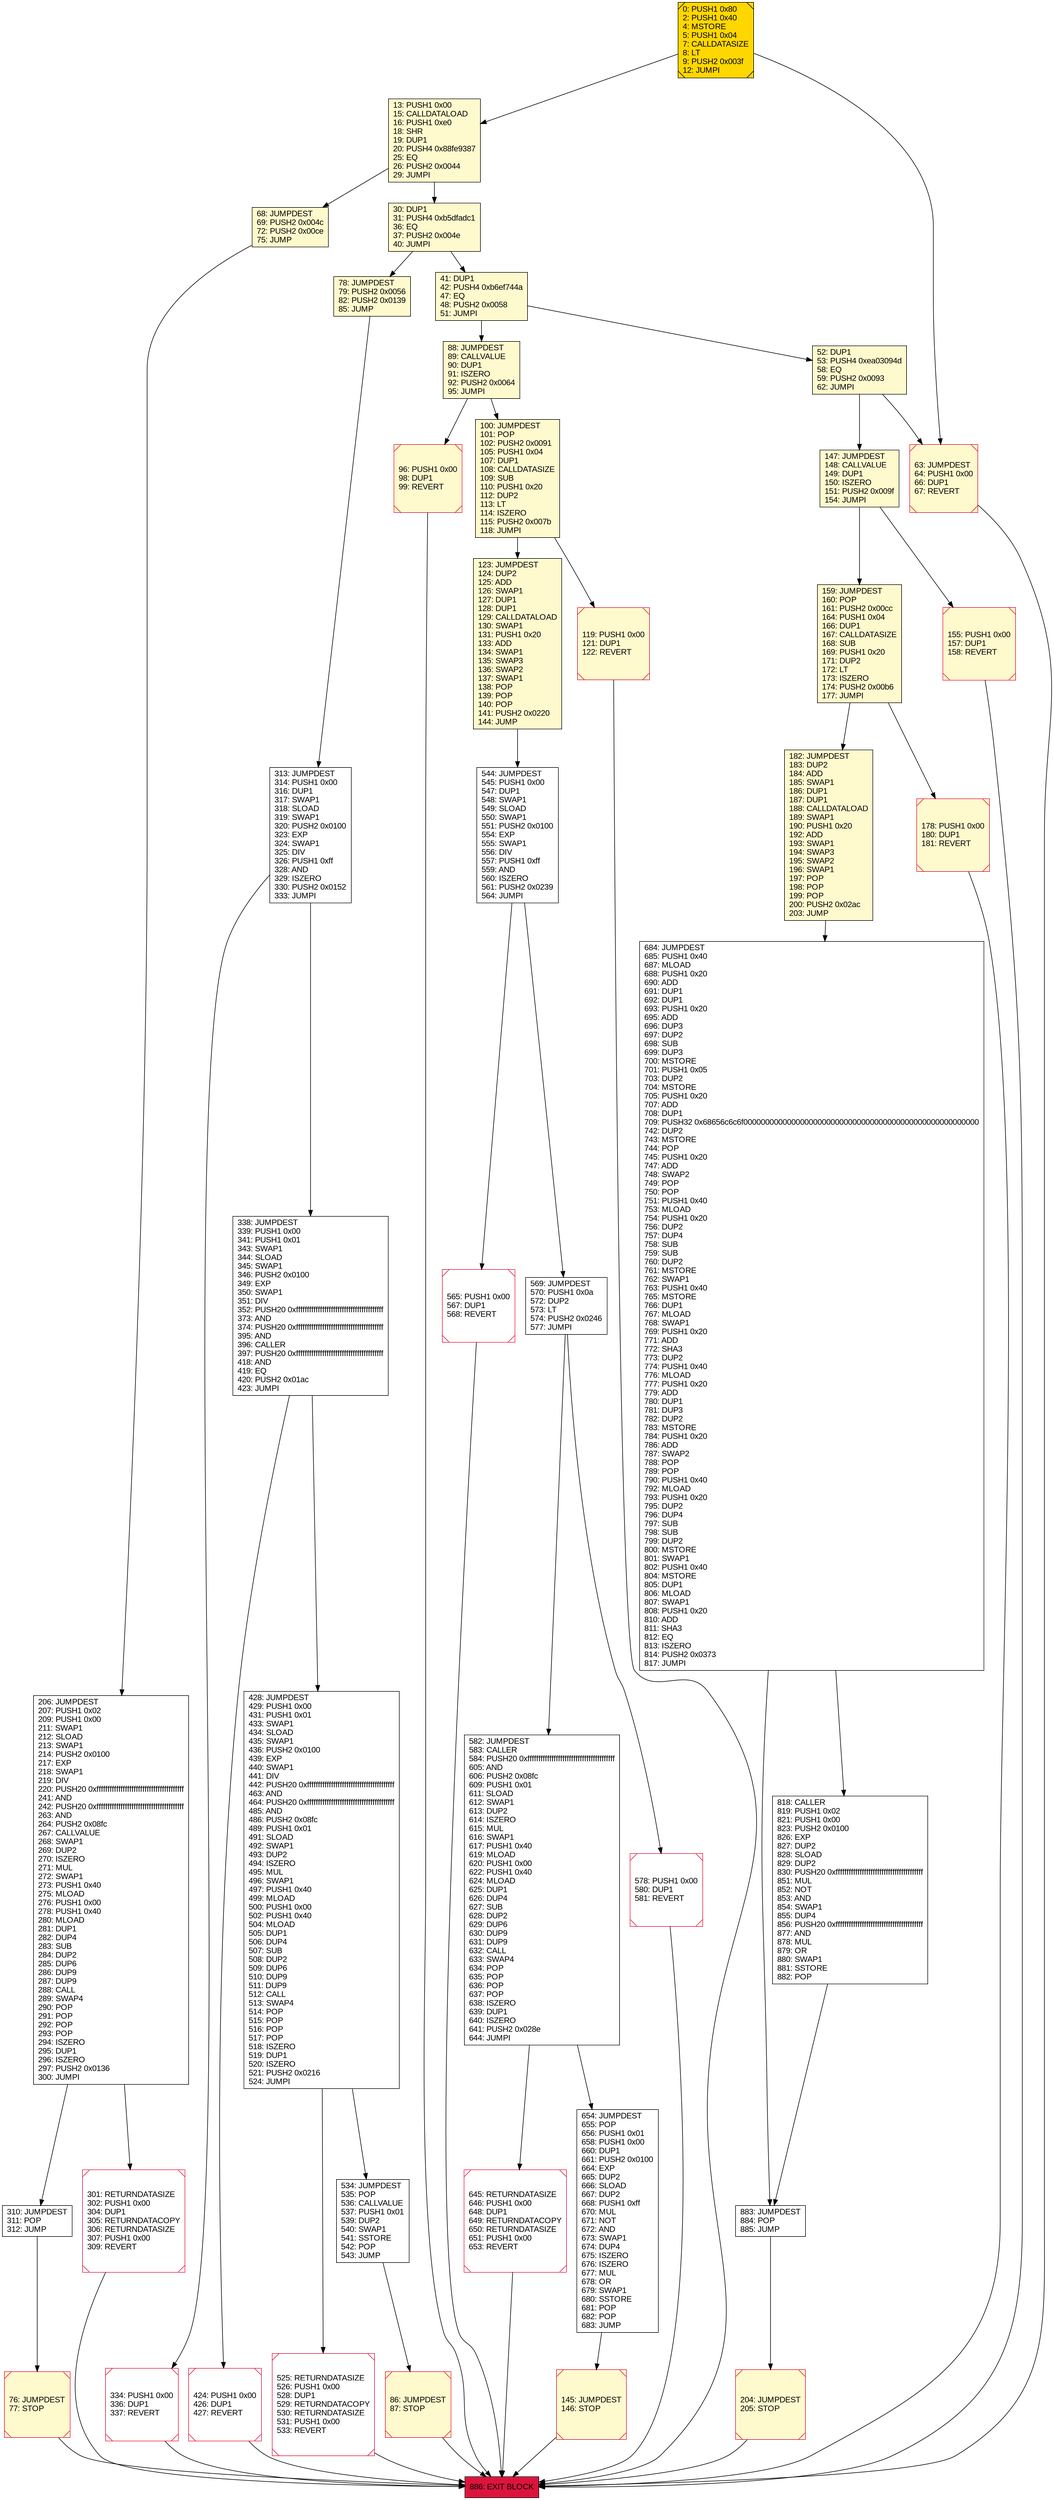 digraph G {
bgcolor=transparent rankdir=UD;
node [shape=box style=filled color=black fillcolor=white fontname=arial fontcolor=black];
96 [label="96: PUSH1 0x00\l98: DUP1\l99: REVERT\l" fillcolor=lemonchiffon shape=Msquare color=crimson ];
0 [label="0: PUSH1 0x80\l2: PUSH1 0x40\l4: MSTORE\l5: PUSH1 0x04\l7: CALLDATASIZE\l8: LT\l9: PUSH2 0x003f\l12: JUMPI\l" fillcolor=lemonchiffon shape=Msquare fillcolor=gold ];
86 [label="86: JUMPDEST\l87: STOP\l" fillcolor=lemonchiffon shape=Msquare color=crimson ];
544 [label="544: JUMPDEST\l545: PUSH1 0x00\l547: DUP1\l548: SWAP1\l549: SLOAD\l550: SWAP1\l551: PUSH2 0x0100\l554: EXP\l555: SWAP1\l556: DIV\l557: PUSH1 0xff\l559: AND\l560: ISZERO\l561: PUSH2 0x0239\l564: JUMPI\l" ];
78 [label="78: JUMPDEST\l79: PUSH2 0x0056\l82: PUSH2 0x0139\l85: JUMP\l" fillcolor=lemonchiffon ];
159 [label="159: JUMPDEST\l160: POP\l161: PUSH2 0x00cc\l164: PUSH1 0x04\l166: DUP1\l167: CALLDATASIZE\l168: SUB\l169: PUSH1 0x20\l171: DUP2\l172: LT\l173: ISZERO\l174: PUSH2 0x00b6\l177: JUMPI\l" fillcolor=lemonchiffon ];
145 [label="145: JUMPDEST\l146: STOP\l" fillcolor=lemonchiffon shape=Msquare color=crimson ];
818 [label="818: CALLER\l819: PUSH1 0x02\l821: PUSH1 0x00\l823: PUSH2 0x0100\l826: EXP\l827: DUP2\l828: SLOAD\l829: DUP2\l830: PUSH20 0xffffffffffffffffffffffffffffffffffffffff\l851: MUL\l852: NOT\l853: AND\l854: SWAP1\l855: DUP4\l856: PUSH20 0xffffffffffffffffffffffffffffffffffffffff\l877: AND\l878: MUL\l879: OR\l880: SWAP1\l881: SSTORE\l882: POP\l" ];
654 [label="654: JUMPDEST\l655: POP\l656: PUSH1 0x01\l658: PUSH1 0x00\l660: DUP1\l661: PUSH2 0x0100\l664: EXP\l665: DUP2\l666: SLOAD\l667: DUP2\l668: PUSH1 0xff\l670: MUL\l671: NOT\l672: AND\l673: SWAP1\l674: DUP4\l675: ISZERO\l676: ISZERO\l677: MUL\l678: OR\l679: SWAP1\l680: SSTORE\l681: POP\l682: POP\l683: JUMP\l" ];
52 [label="52: DUP1\l53: PUSH4 0xea03094d\l58: EQ\l59: PUSH2 0x0093\l62: JUMPI\l" fillcolor=lemonchiffon ];
147 [label="147: JUMPDEST\l148: CALLVALUE\l149: DUP1\l150: ISZERO\l151: PUSH2 0x009f\l154: JUMPI\l" fillcolor=lemonchiffon ];
424 [label="424: PUSH1 0x00\l426: DUP1\l427: REVERT\l" shape=Msquare color=crimson ];
100 [label="100: JUMPDEST\l101: POP\l102: PUSH2 0x0091\l105: PUSH1 0x04\l107: DUP1\l108: CALLDATASIZE\l109: SUB\l110: PUSH1 0x20\l112: DUP2\l113: LT\l114: ISZERO\l115: PUSH2 0x007b\l118: JUMPI\l" fillcolor=lemonchiffon ];
582 [label="582: JUMPDEST\l583: CALLER\l584: PUSH20 0xffffffffffffffffffffffffffffffffffffffff\l605: AND\l606: PUSH2 0x08fc\l609: PUSH1 0x01\l611: SLOAD\l612: SWAP1\l613: DUP2\l614: ISZERO\l615: MUL\l616: SWAP1\l617: PUSH1 0x40\l619: MLOAD\l620: PUSH1 0x00\l622: PUSH1 0x40\l624: MLOAD\l625: DUP1\l626: DUP4\l627: SUB\l628: DUP2\l629: DUP6\l630: DUP9\l631: DUP9\l632: CALL\l633: SWAP4\l634: POP\l635: POP\l636: POP\l637: POP\l638: ISZERO\l639: DUP1\l640: ISZERO\l641: PUSH2 0x028e\l644: JUMPI\l" ];
684 [label="684: JUMPDEST\l685: PUSH1 0x40\l687: MLOAD\l688: PUSH1 0x20\l690: ADD\l691: DUP1\l692: DUP1\l693: PUSH1 0x20\l695: ADD\l696: DUP3\l697: DUP2\l698: SUB\l699: DUP3\l700: MSTORE\l701: PUSH1 0x05\l703: DUP2\l704: MSTORE\l705: PUSH1 0x20\l707: ADD\l708: DUP1\l709: PUSH32 0x68656c6c6f000000000000000000000000000000000000000000000000000000\l742: DUP2\l743: MSTORE\l744: POP\l745: PUSH1 0x20\l747: ADD\l748: SWAP2\l749: POP\l750: POP\l751: PUSH1 0x40\l753: MLOAD\l754: PUSH1 0x20\l756: DUP2\l757: DUP4\l758: SUB\l759: SUB\l760: DUP2\l761: MSTORE\l762: SWAP1\l763: PUSH1 0x40\l765: MSTORE\l766: DUP1\l767: MLOAD\l768: SWAP1\l769: PUSH1 0x20\l771: ADD\l772: SHA3\l773: DUP2\l774: PUSH1 0x40\l776: MLOAD\l777: PUSH1 0x20\l779: ADD\l780: DUP1\l781: DUP3\l782: DUP2\l783: MSTORE\l784: PUSH1 0x20\l786: ADD\l787: SWAP2\l788: POP\l789: POP\l790: PUSH1 0x40\l792: MLOAD\l793: PUSH1 0x20\l795: DUP2\l796: DUP4\l797: SUB\l798: SUB\l799: DUP2\l800: MSTORE\l801: SWAP1\l802: PUSH1 0x40\l804: MSTORE\l805: DUP1\l806: MLOAD\l807: SWAP1\l808: PUSH1 0x20\l810: ADD\l811: SHA3\l812: EQ\l813: ISZERO\l814: PUSH2 0x0373\l817: JUMPI\l" ];
88 [label="88: JUMPDEST\l89: CALLVALUE\l90: DUP1\l91: ISZERO\l92: PUSH2 0x0064\l95: JUMPI\l" fillcolor=lemonchiffon ];
310 [label="310: JUMPDEST\l311: POP\l312: JUMP\l" ];
178 [label="178: PUSH1 0x00\l180: DUP1\l181: REVERT\l" fillcolor=lemonchiffon shape=Msquare color=crimson ];
565 [label="565: PUSH1 0x00\l567: DUP1\l568: REVERT\l" shape=Msquare color=crimson ];
883 [label="883: JUMPDEST\l884: POP\l885: JUMP\l" ];
119 [label="119: PUSH1 0x00\l121: DUP1\l122: REVERT\l" fillcolor=lemonchiffon shape=Msquare color=crimson ];
525 [label="525: RETURNDATASIZE\l526: PUSH1 0x00\l528: DUP1\l529: RETURNDATACOPY\l530: RETURNDATASIZE\l531: PUSH1 0x00\l533: REVERT\l" shape=Msquare color=crimson ];
76 [label="76: JUMPDEST\l77: STOP\l" fillcolor=lemonchiffon shape=Msquare color=crimson ];
204 [label="204: JUMPDEST\l205: STOP\l" fillcolor=lemonchiffon shape=Msquare color=crimson ];
30 [label="30: DUP1\l31: PUSH4 0xb5dfadc1\l36: EQ\l37: PUSH2 0x004e\l40: JUMPI\l" fillcolor=lemonchiffon ];
313 [label="313: JUMPDEST\l314: PUSH1 0x00\l316: DUP1\l317: SWAP1\l318: SLOAD\l319: SWAP1\l320: PUSH2 0x0100\l323: EXP\l324: SWAP1\l325: DIV\l326: PUSH1 0xff\l328: AND\l329: ISZERO\l330: PUSH2 0x0152\l333: JUMPI\l" ];
68 [label="68: JUMPDEST\l69: PUSH2 0x004c\l72: PUSH2 0x00ce\l75: JUMP\l" fillcolor=lemonchiffon ];
182 [label="182: JUMPDEST\l183: DUP2\l184: ADD\l185: SWAP1\l186: DUP1\l187: DUP1\l188: CALLDATALOAD\l189: SWAP1\l190: PUSH1 0x20\l192: ADD\l193: SWAP1\l194: SWAP3\l195: SWAP2\l196: SWAP1\l197: POP\l198: POP\l199: POP\l200: PUSH2 0x02ac\l203: JUMP\l" fillcolor=lemonchiffon ];
645 [label="645: RETURNDATASIZE\l646: PUSH1 0x00\l648: DUP1\l649: RETURNDATACOPY\l650: RETURNDATASIZE\l651: PUSH1 0x00\l653: REVERT\l" shape=Msquare color=crimson ];
534 [label="534: JUMPDEST\l535: POP\l536: CALLVALUE\l537: PUSH1 0x01\l539: DUP2\l540: SWAP1\l541: SSTORE\l542: POP\l543: JUMP\l" ];
206 [label="206: JUMPDEST\l207: PUSH1 0x02\l209: PUSH1 0x00\l211: SWAP1\l212: SLOAD\l213: SWAP1\l214: PUSH2 0x0100\l217: EXP\l218: SWAP1\l219: DIV\l220: PUSH20 0xffffffffffffffffffffffffffffffffffffffff\l241: AND\l242: PUSH20 0xffffffffffffffffffffffffffffffffffffffff\l263: AND\l264: PUSH2 0x08fc\l267: CALLVALUE\l268: SWAP1\l269: DUP2\l270: ISZERO\l271: MUL\l272: SWAP1\l273: PUSH1 0x40\l275: MLOAD\l276: PUSH1 0x00\l278: PUSH1 0x40\l280: MLOAD\l281: DUP1\l282: DUP4\l283: SUB\l284: DUP2\l285: DUP6\l286: DUP9\l287: DUP9\l288: CALL\l289: SWAP4\l290: POP\l291: POP\l292: POP\l293: POP\l294: ISZERO\l295: DUP1\l296: ISZERO\l297: PUSH2 0x0136\l300: JUMPI\l" ];
578 [label="578: PUSH1 0x00\l580: DUP1\l581: REVERT\l" shape=Msquare color=crimson ];
13 [label="13: PUSH1 0x00\l15: CALLDATALOAD\l16: PUSH1 0xe0\l18: SHR\l19: DUP1\l20: PUSH4 0x88fe9387\l25: EQ\l26: PUSH2 0x0044\l29: JUMPI\l" fillcolor=lemonchiffon ];
41 [label="41: DUP1\l42: PUSH4 0xb6ef744a\l47: EQ\l48: PUSH2 0x0058\l51: JUMPI\l" fillcolor=lemonchiffon ];
338 [label="338: JUMPDEST\l339: PUSH1 0x00\l341: PUSH1 0x01\l343: SWAP1\l344: SLOAD\l345: SWAP1\l346: PUSH2 0x0100\l349: EXP\l350: SWAP1\l351: DIV\l352: PUSH20 0xffffffffffffffffffffffffffffffffffffffff\l373: AND\l374: PUSH20 0xffffffffffffffffffffffffffffffffffffffff\l395: AND\l396: CALLER\l397: PUSH20 0xffffffffffffffffffffffffffffffffffffffff\l418: AND\l419: EQ\l420: PUSH2 0x01ac\l423: JUMPI\l" ];
334 [label="334: PUSH1 0x00\l336: DUP1\l337: REVERT\l" shape=Msquare color=crimson ];
123 [label="123: JUMPDEST\l124: DUP2\l125: ADD\l126: SWAP1\l127: DUP1\l128: DUP1\l129: CALLDATALOAD\l130: SWAP1\l131: PUSH1 0x20\l133: ADD\l134: SWAP1\l135: SWAP3\l136: SWAP2\l137: SWAP1\l138: POP\l139: POP\l140: POP\l141: PUSH2 0x0220\l144: JUMP\l" fillcolor=lemonchiffon ];
886 [label="886: EXIT BLOCK\l" fillcolor=crimson ];
301 [label="301: RETURNDATASIZE\l302: PUSH1 0x00\l304: DUP1\l305: RETURNDATACOPY\l306: RETURNDATASIZE\l307: PUSH1 0x00\l309: REVERT\l" shape=Msquare color=crimson ];
428 [label="428: JUMPDEST\l429: PUSH1 0x00\l431: PUSH1 0x01\l433: SWAP1\l434: SLOAD\l435: SWAP1\l436: PUSH2 0x0100\l439: EXP\l440: SWAP1\l441: DIV\l442: PUSH20 0xffffffffffffffffffffffffffffffffffffffff\l463: AND\l464: PUSH20 0xffffffffffffffffffffffffffffffffffffffff\l485: AND\l486: PUSH2 0x08fc\l489: PUSH1 0x01\l491: SLOAD\l492: SWAP1\l493: DUP2\l494: ISZERO\l495: MUL\l496: SWAP1\l497: PUSH1 0x40\l499: MLOAD\l500: PUSH1 0x00\l502: PUSH1 0x40\l504: MLOAD\l505: DUP1\l506: DUP4\l507: SUB\l508: DUP2\l509: DUP6\l510: DUP9\l511: DUP9\l512: CALL\l513: SWAP4\l514: POP\l515: POP\l516: POP\l517: POP\l518: ISZERO\l519: DUP1\l520: ISZERO\l521: PUSH2 0x0216\l524: JUMPI\l" ];
63 [label="63: JUMPDEST\l64: PUSH1 0x00\l66: DUP1\l67: REVERT\l" fillcolor=lemonchiffon shape=Msquare color=crimson ];
155 [label="155: PUSH1 0x00\l157: DUP1\l158: REVERT\l" fillcolor=lemonchiffon shape=Msquare color=crimson ];
569 [label="569: JUMPDEST\l570: PUSH1 0x0a\l572: DUP2\l573: LT\l574: PUSH2 0x0246\l577: JUMPI\l" ];
52 -> 147;
684 -> 818;
883 -> 204;
147 -> 159;
818 -> 883;
206 -> 301;
428 -> 534;
578 -> 886;
582 -> 645;
159 -> 178;
544 -> 565;
334 -> 886;
159 -> 182;
88 -> 100;
684 -> 883;
78 -> 313;
119 -> 886;
534 -> 86;
41 -> 52;
338 -> 424;
76 -> 886;
204 -> 886;
13 -> 30;
206 -> 310;
52 -> 63;
147 -> 155;
13 -> 68;
86 -> 886;
569 -> 582;
313 -> 338;
123 -> 544;
96 -> 886;
0 -> 63;
41 -> 88;
544 -> 569;
100 -> 123;
301 -> 886;
582 -> 654;
310 -> 76;
63 -> 886;
155 -> 886;
654 -> 145;
88 -> 96;
182 -> 684;
338 -> 428;
100 -> 119;
569 -> 578;
30 -> 78;
525 -> 886;
428 -> 525;
565 -> 886;
178 -> 886;
645 -> 886;
0 -> 13;
30 -> 41;
145 -> 886;
313 -> 334;
68 -> 206;
424 -> 886;
}
